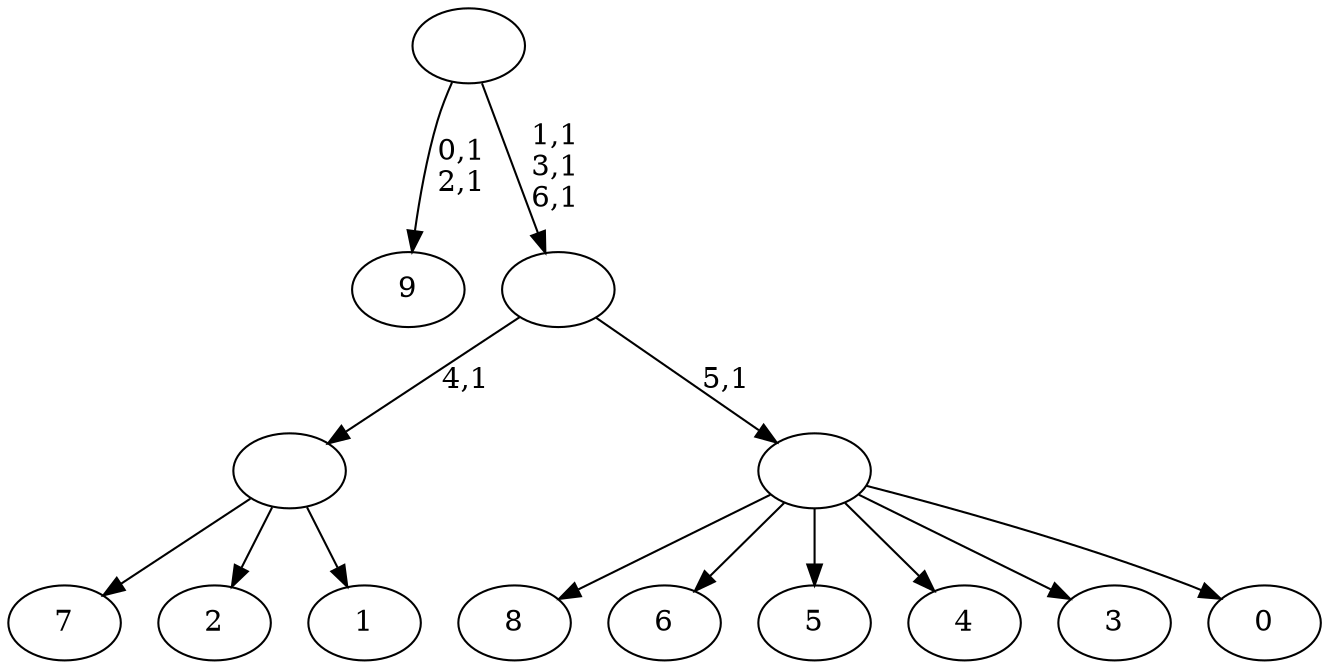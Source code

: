 digraph T {
	17 [label="9"]
	14 [label="8"]
	13 [label="7"]
	12 [label="6"]
	11 [label="5"]
	10 [label="4"]
	9 [label="3"]
	8 [label="2"]
	7 [label="1"]
	6 [label=""]
	5 [label="0"]
	4 [label=""]
	3 [label=""]
	0 [label=""]
	6 -> 13 [label=""]
	6 -> 8 [label=""]
	6 -> 7 [label=""]
	4 -> 14 [label=""]
	4 -> 12 [label=""]
	4 -> 11 [label=""]
	4 -> 10 [label=""]
	4 -> 9 [label=""]
	4 -> 5 [label=""]
	3 -> 6 [label="4,1"]
	3 -> 4 [label="5,1"]
	0 -> 3 [label="1,1\n3,1\n6,1"]
	0 -> 17 [label="0,1\n2,1"]
}
